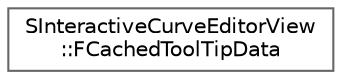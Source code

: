 digraph "Graphical Class Hierarchy"
{
 // INTERACTIVE_SVG=YES
 // LATEX_PDF_SIZE
  bgcolor="transparent";
  edge [fontname=Helvetica,fontsize=10,labelfontname=Helvetica,labelfontsize=10];
  node [fontname=Helvetica,fontsize=10,shape=box,height=0.2,width=0.4];
  rankdir="LR";
  Node0 [id="Node000000",label="SInteractiveCurveEditorView\l::FCachedToolTipData",height=0.2,width=0.4,color="grey40", fillcolor="white", style="filled",URL="$dd/d9d/structSInteractiveCurveEditorView_1_1FCachedToolTipData.html",tooltip=" "];
}
